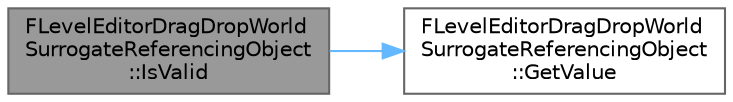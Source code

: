digraph "FLevelEditorDragDropWorldSurrogateReferencingObject::IsValid"
{
 // INTERACTIVE_SVG=YES
 // LATEX_PDF_SIZE
  bgcolor="transparent";
  edge [fontname=Helvetica,fontsize=10,labelfontname=Helvetica,labelfontsize=10];
  node [fontname=Helvetica,fontsize=10,shape=box,height=0.2,width=0.4];
  rankdir="LR";
  Node1 [id="Node000001",label="FLevelEditorDragDropWorld\lSurrogateReferencingObject\l::IsValid",height=0.2,width=0.4,color="gray40", fillcolor="grey60", style="filled", fontcolor="black",tooltip=" "];
  Node1 -> Node2 [id="edge1_Node000001_Node000002",color="steelblue1",style="solid",tooltip=" "];
  Node2 [id="Node000002",label="FLevelEditorDragDropWorld\lSurrogateReferencingObject\l::GetValue",height=0.2,width=0.4,color="grey40", fillcolor="white", style="filled",URL="$d7/d92/structFLevelEditorDragDropWorldSurrogateReferencingObject.html#a73308bc85455e49f03d3f490de9e3069",tooltip=" "];
}

